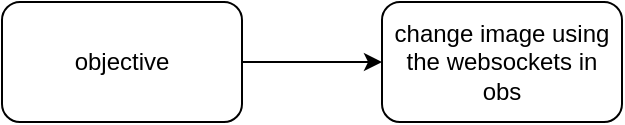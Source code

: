 <mxfile>
    <diagram id="S_kcQcjxXCa7UfFzS6yU" name="Page-1">
        <mxGraphModel dx="501" dy="349" grid="1" gridSize="10" guides="1" tooltips="1" connect="1" arrows="1" fold="1" page="1" pageScale="1" pageWidth="827" pageHeight="1169" math="0" shadow="0">
            <root>
                <mxCell id="0"/>
                <mxCell id="1" parent="0"/>
                <mxCell id="4" style="edgeStyle=none;html=1;entryX=0;entryY=0.5;entryDx=0;entryDy=0;" edge="1" parent="1" source="2" target="3">
                    <mxGeometry relative="1" as="geometry"/>
                </mxCell>
                <mxCell id="2" value="objective" style="rounded=1;whiteSpace=wrap;html=1;" vertex="1" parent="1">
                    <mxGeometry x="40" y="70" width="120" height="60" as="geometry"/>
                </mxCell>
                <mxCell id="3" value="change image using the websockets in obs" style="rounded=1;whiteSpace=wrap;html=1;" vertex="1" parent="1">
                    <mxGeometry x="230" y="70" width="120" height="60" as="geometry"/>
                </mxCell>
            </root>
        </mxGraphModel>
    </diagram>
</mxfile>